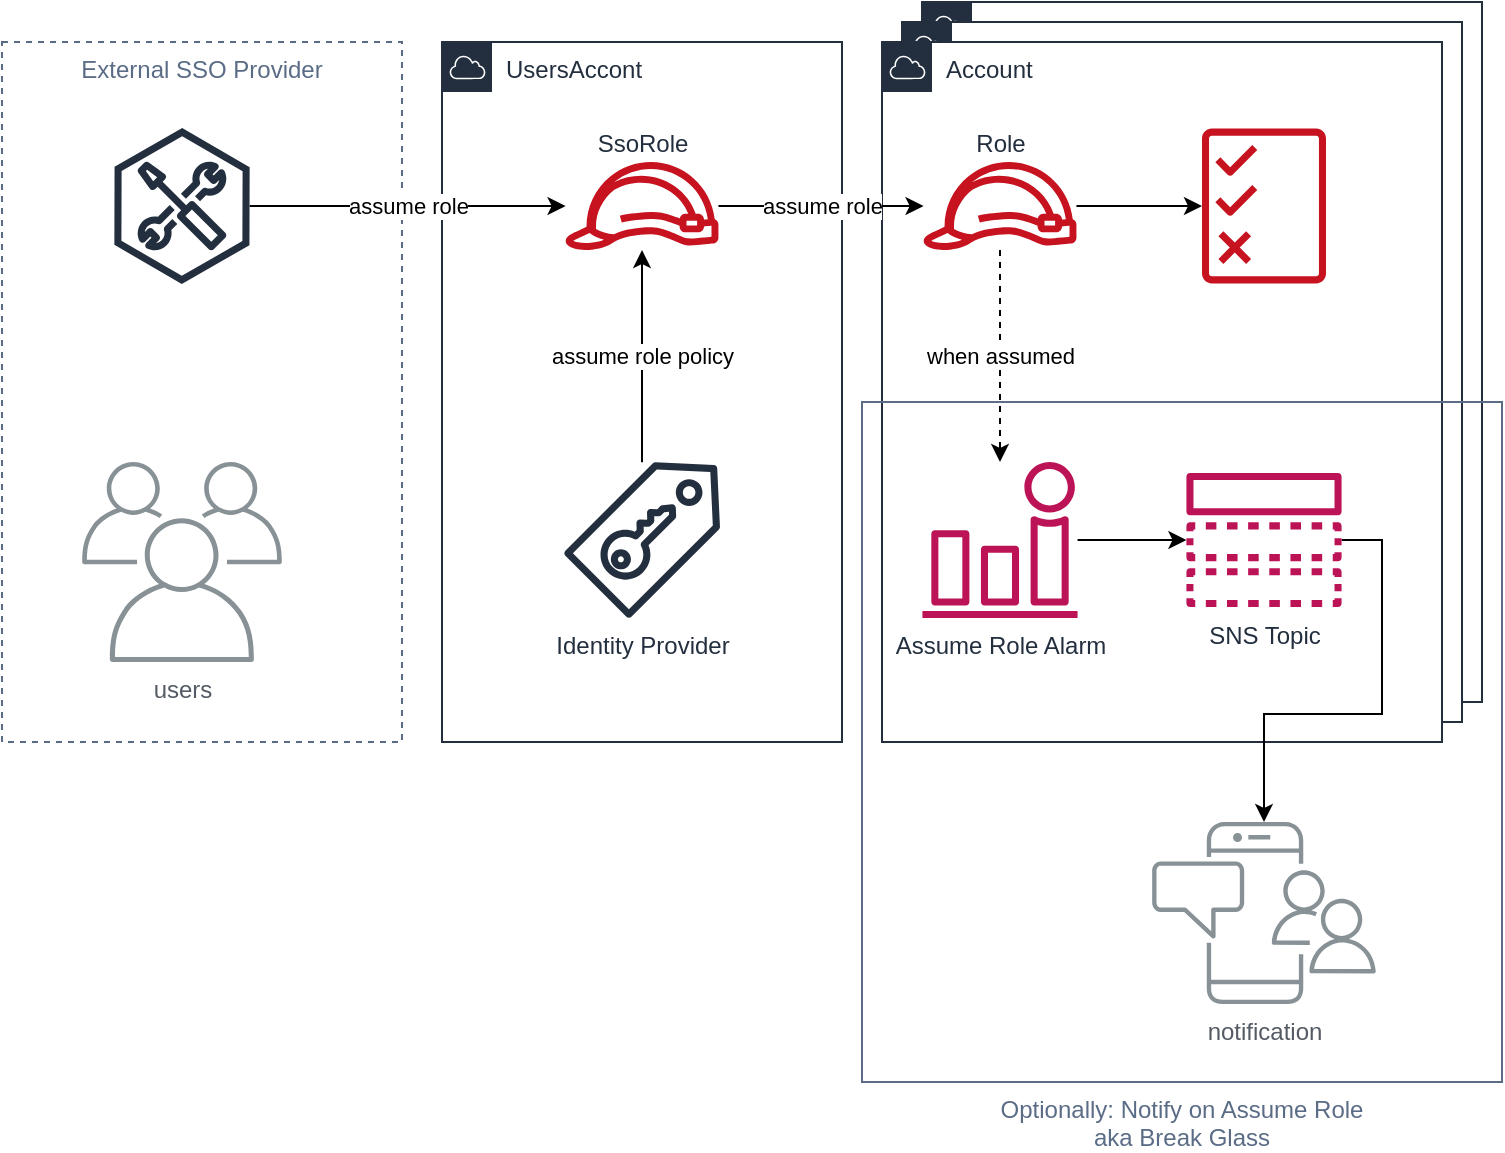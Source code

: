 <mxfile version="12.4.2" type="device" pages="1"><diagram id="NFvAIKdQLDEbX0z3wphz" name="Page-1"><mxGraphModel dx="1106" dy="780" grid="1" gridSize="10" guides="1" tooltips="1" connect="1" arrows="1" fold="1" page="1" pageScale="1" pageWidth="827" pageHeight="1169" math="0" shadow="0"><root><mxCell id="0"/><mxCell id="1" parent="0"/><mxCell id="coDlchKHeG8-Tr6YPxmV-52" value="Account" style="points=[[0,0],[0.25,0],[0.5,0],[0.75,0],[1,0],[1,0.25],[1,0.5],[1,0.75],[1,1],[0.75,1],[0.5,1],[0.25,1],[0,1],[0,0.75],[0,0.5],[0,0.25]];outlineConnect=0;gradientColor=none;html=1;whiteSpace=wrap;fontSize=12;fontStyle=0;shape=mxgraph.aws4.group;grIcon=mxgraph.aws4.group_aws_cloud;strokeColor=#232F3E;fillColor=#ffffff;verticalAlign=top;align=left;spacingLeft=30;fontColor=#232F3E;dashed=0;" vertex="1" parent="1"><mxGeometry x="498" y="370" width="280" height="350" as="geometry"/></mxCell><mxCell id="coDlchKHeG8-Tr6YPxmV-51" value="Account" style="points=[[0,0],[0.25,0],[0.5,0],[0.75,0],[1,0],[1,0.25],[1,0.5],[1,0.75],[1,1],[0.75,1],[0.5,1],[0.25,1],[0,1],[0,0.75],[0,0.5],[0,0.25]];outlineConnect=0;gradientColor=none;html=1;whiteSpace=wrap;fontSize=12;fontStyle=0;shape=mxgraph.aws4.group;grIcon=mxgraph.aws4.group_aws_cloud;strokeColor=#232F3E;fillColor=#ffffff;verticalAlign=top;align=left;spacingLeft=30;fontColor=#232F3E;dashed=0;" vertex="1" parent="1"><mxGeometry x="488" y="380" width="280" height="350" as="geometry"/></mxCell><mxCell id="coDlchKHeG8-Tr6YPxmV-1" value="UsersAccont" style="points=[[0,0],[0.25,0],[0.5,0],[0.75,0],[1,0],[1,0.25],[1,0.5],[1,0.75],[1,1],[0.75,1],[0.5,1],[0.25,1],[0,1],[0,0.75],[0,0.5],[0,0.25]];outlineConnect=0;gradientColor=none;html=1;whiteSpace=wrap;fontSize=12;fontStyle=0;shape=mxgraph.aws4.group;grIcon=mxgraph.aws4.group_aws_cloud;strokeColor=#232F3E;fillColor=#ffffff;verticalAlign=top;align=left;spacingLeft=30;fontColor=#232F3E;dashed=0;" vertex="1" parent="1"><mxGeometry x="258" y="390" width="200" height="350" as="geometry"/></mxCell><mxCell id="coDlchKHeG8-Tr6YPxmV-2" value="Account" style="points=[[0,0],[0.25,0],[0.5,0],[0.75,0],[1,0],[1,0.25],[1,0.5],[1,0.75],[1,1],[0.75,1],[0.5,1],[0.25,1],[0,1],[0,0.75],[0,0.5],[0,0.25]];outlineConnect=0;gradientColor=none;html=1;whiteSpace=wrap;fontSize=12;fontStyle=0;shape=mxgraph.aws4.group;grIcon=mxgraph.aws4.group_aws_cloud;strokeColor=#232F3E;fillColor=#ffffff;verticalAlign=top;align=left;spacingLeft=30;fontColor=#232F3E;dashed=0;" vertex="1" parent="1"><mxGeometry x="478" y="390" width="280" height="350" as="geometry"/></mxCell><mxCell id="coDlchKHeG8-Tr6YPxmV-3" value="External SSO Provider" style="fillColor=#ffffff;strokeColor=#5A6C86;dashed=1;verticalAlign=top;fontStyle=0;fontColor=#5A6C86;" vertex="1" parent="1"><mxGeometry x="38" y="390" width="200" height="350" as="geometry"/></mxCell><mxCell id="coDlchKHeG8-Tr6YPxmV-20" style="edgeStyle=orthogonalEdgeStyle;rounded=0;orthogonalLoop=1;jettySize=auto;html=1;" edge="1" parent="1" source="coDlchKHeG8-Tr6YPxmV-4" target="coDlchKHeG8-Tr6YPxmV-44"><mxGeometry relative="1" as="geometry"><mxPoint x="658.169" y="472" as="targetPoint"/></mxGeometry></mxCell><mxCell id="coDlchKHeG8-Tr6YPxmV-46" value="when assumed" style="edgeStyle=orthogonalEdgeStyle;rounded=0;orthogonalLoop=1;jettySize=auto;html=1;dashed=1;" edge="1" parent="1" source="coDlchKHeG8-Tr6YPxmV-4" target="coDlchKHeG8-Tr6YPxmV-34"><mxGeometry relative="1" as="geometry"/></mxCell><mxCell id="coDlchKHeG8-Tr6YPxmV-4" value="Role" style="outlineConnect=0;fontColor=#232F3E;gradientColor=none;fillColor=#C7131F;strokeColor=none;dashed=0;verticalLabelPosition=top;verticalAlign=bottom;align=center;html=1;fontSize=12;fontStyle=0;aspect=fixed;pointerEvents=1;shape=mxgraph.aws4.role;labelPosition=center;" vertex="1" parent="1"><mxGeometry x="498" y="450" width="78" height="44" as="geometry"/></mxCell><mxCell id="coDlchKHeG8-Tr6YPxmV-38" value="assume role" style="edgeStyle=orthogonalEdgeStyle;rounded=0;orthogonalLoop=1;jettySize=auto;html=1;" edge="1" parent="1" source="coDlchKHeG8-Tr6YPxmV-5" target="coDlchKHeG8-Tr6YPxmV-4"><mxGeometry relative="1" as="geometry"/></mxCell><mxCell id="coDlchKHeG8-Tr6YPxmV-5" value="SsoRole" style="outlineConnect=0;fontColor=#232F3E;gradientColor=none;fillColor=#C7131F;strokeColor=none;dashed=0;verticalLabelPosition=top;verticalAlign=bottom;align=center;html=1;fontSize=12;fontStyle=0;aspect=fixed;pointerEvents=1;shape=mxgraph.aws4.role;labelPosition=center;" vertex="1" parent="1"><mxGeometry x="319" y="450" width="78" height="44" as="geometry"/></mxCell><mxCell id="coDlchKHeG8-Tr6YPxmV-26" style="edgeStyle=orthogonalEdgeStyle;rounded=0;orthogonalLoop=1;jettySize=auto;html=1;" edge="1" parent="1" source="coDlchKHeG8-Tr6YPxmV-23" target="coDlchKHeG8-Tr6YPxmV-25"><mxGeometry relative="1" as="geometry"><Array as="points"><mxPoint x="728" y="639"/><mxPoint x="728" y="726"/><mxPoint x="669" y="726"/></Array></mxGeometry></mxCell><mxCell id="coDlchKHeG8-Tr6YPxmV-23" value="SNS Topic" style="outlineConnect=0;fontColor=#232F3E;gradientColor=none;fillColor=#BC1356;strokeColor=none;dashed=0;verticalLabelPosition=bottom;verticalAlign=top;align=center;html=1;fontSize=12;fontStyle=0;aspect=fixed;pointerEvents=1;shape=mxgraph.aws4.topic;" vertex="1" parent="1"><mxGeometry x="630" y="605.5" width="78" height="67" as="geometry"/></mxCell><mxCell id="coDlchKHeG8-Tr6YPxmV-25" value="notification" style="outlineConnect=0;gradientColor=none;fontColor=#545B64;strokeColor=none;fillColor=#879196;dashed=0;verticalLabelPosition=bottom;verticalAlign=top;align=center;html=1;fontSize=12;fontStyle=0;aspect=fixed;shape=mxgraph.aws4.illustration_notification;pointerEvents=1" vertex="1" parent="1"><mxGeometry x="612.83" y="780" width="112.35" height="91" as="geometry"/></mxCell><mxCell id="coDlchKHeG8-Tr6YPxmV-27" value="users" style="outlineConnect=0;gradientColor=none;fontColor=#545B64;strokeColor=none;fillColor=#879196;dashed=0;verticalLabelPosition=bottom;verticalAlign=top;align=center;html=1;fontSize=12;fontStyle=0;aspect=fixed;shape=mxgraph.aws4.illustration_users;pointerEvents=1" vertex="1" parent="1"><mxGeometry x="78" y="600" width="100" height="100" as="geometry"/></mxCell><mxCell id="coDlchKHeG8-Tr6YPxmV-39" value="assume role policy" style="edgeStyle=orthogonalEdgeStyle;rounded=0;orthogonalLoop=1;jettySize=auto;html=1;" edge="1" parent="1" source="coDlchKHeG8-Tr6YPxmV-28" target="coDlchKHeG8-Tr6YPxmV-5"><mxGeometry relative="1" as="geometry"/></mxCell><mxCell id="coDlchKHeG8-Tr6YPxmV-28" value="Identity Provider" style="outlineConnect=0;fontColor=#232F3E;gradientColor=none;fillColor=#232F3E;strokeColor=none;dashed=0;verticalLabelPosition=bottom;verticalAlign=top;align=center;html=1;fontSize=12;fontStyle=0;aspect=fixed;pointerEvents=1;shape=mxgraph.aws4.saml_token;labelPosition=center;" vertex="1" parent="1"><mxGeometry x="319" y="600" width="78" height="78" as="geometry"/></mxCell><mxCell id="coDlchKHeG8-Tr6YPxmV-32" value="assume role" style="edgeStyle=orthogonalEdgeStyle;rounded=0;orthogonalLoop=1;jettySize=auto;html=1;" edge="1" parent="1" source="coDlchKHeG8-Tr6YPxmV-30" target="coDlchKHeG8-Tr6YPxmV-5"><mxGeometry relative="1" as="geometry"/></mxCell><mxCell id="coDlchKHeG8-Tr6YPxmV-30" value="" style="outlineConnect=0;fontColor=#232F3E;gradientColor=none;fillColor=#232F3E;strokeColor=none;dashed=0;verticalLabelPosition=bottom;verticalAlign=top;align=center;html=1;fontSize=12;fontStyle=0;aspect=fixed;pointerEvents=1;shape=mxgraph.aws4.external_toolkit;" vertex="1" parent="1"><mxGeometry x="94" y="433" width="68" height="78" as="geometry"/></mxCell><mxCell id="coDlchKHeG8-Tr6YPxmV-37" style="edgeStyle=orthogonalEdgeStyle;rounded=0;orthogonalLoop=1;jettySize=auto;html=1;" edge="1" parent="1" source="coDlchKHeG8-Tr6YPxmV-34" target="coDlchKHeG8-Tr6YPxmV-23"><mxGeometry relative="1" as="geometry"/></mxCell><mxCell id="coDlchKHeG8-Tr6YPxmV-34" value="Assume Role Alarm&lt;br&gt;" style="outlineConnect=0;fontColor=#232F3E;gradientColor=none;fillColor=#BC1356;strokeColor=none;dashed=0;verticalLabelPosition=bottom;verticalAlign=top;align=center;html=1;fontSize=12;fontStyle=0;aspect=fixed;pointerEvents=1;shape=mxgraph.aws4.alarm;" vertex="1" parent="1"><mxGeometry x="498" y="600" width="78" height="78" as="geometry"/></mxCell><mxCell id="coDlchKHeG8-Tr6YPxmV-44" value="" style="outlineConnect=0;fontColor=#232F3E;gradientColor=none;fillColor=#C7131F;strokeColor=none;dashed=0;verticalLabelPosition=bottom;verticalAlign=top;align=center;html=1;fontSize=12;fontStyle=0;aspect=fixed;pointerEvents=1;shape=mxgraph.aws4.permissions;" vertex="1" parent="1"><mxGeometry x="638" y="433" width="62" height="78" as="geometry"/></mxCell><mxCell id="coDlchKHeG8-Tr6YPxmV-48" value="Optionally: Notify on Assume Role &#10;aka Break Glass" style="fillColor=none;strokeColor=#5A6C86;verticalAlign=top;fontStyle=0;fontColor=#5A6C86;labelPosition=center;verticalLabelPosition=bottom;align=center;" vertex="1" parent="1"><mxGeometry x="468" y="570" width="320" height="340" as="geometry"/></mxCell></root></mxGraphModel></diagram></mxfile>